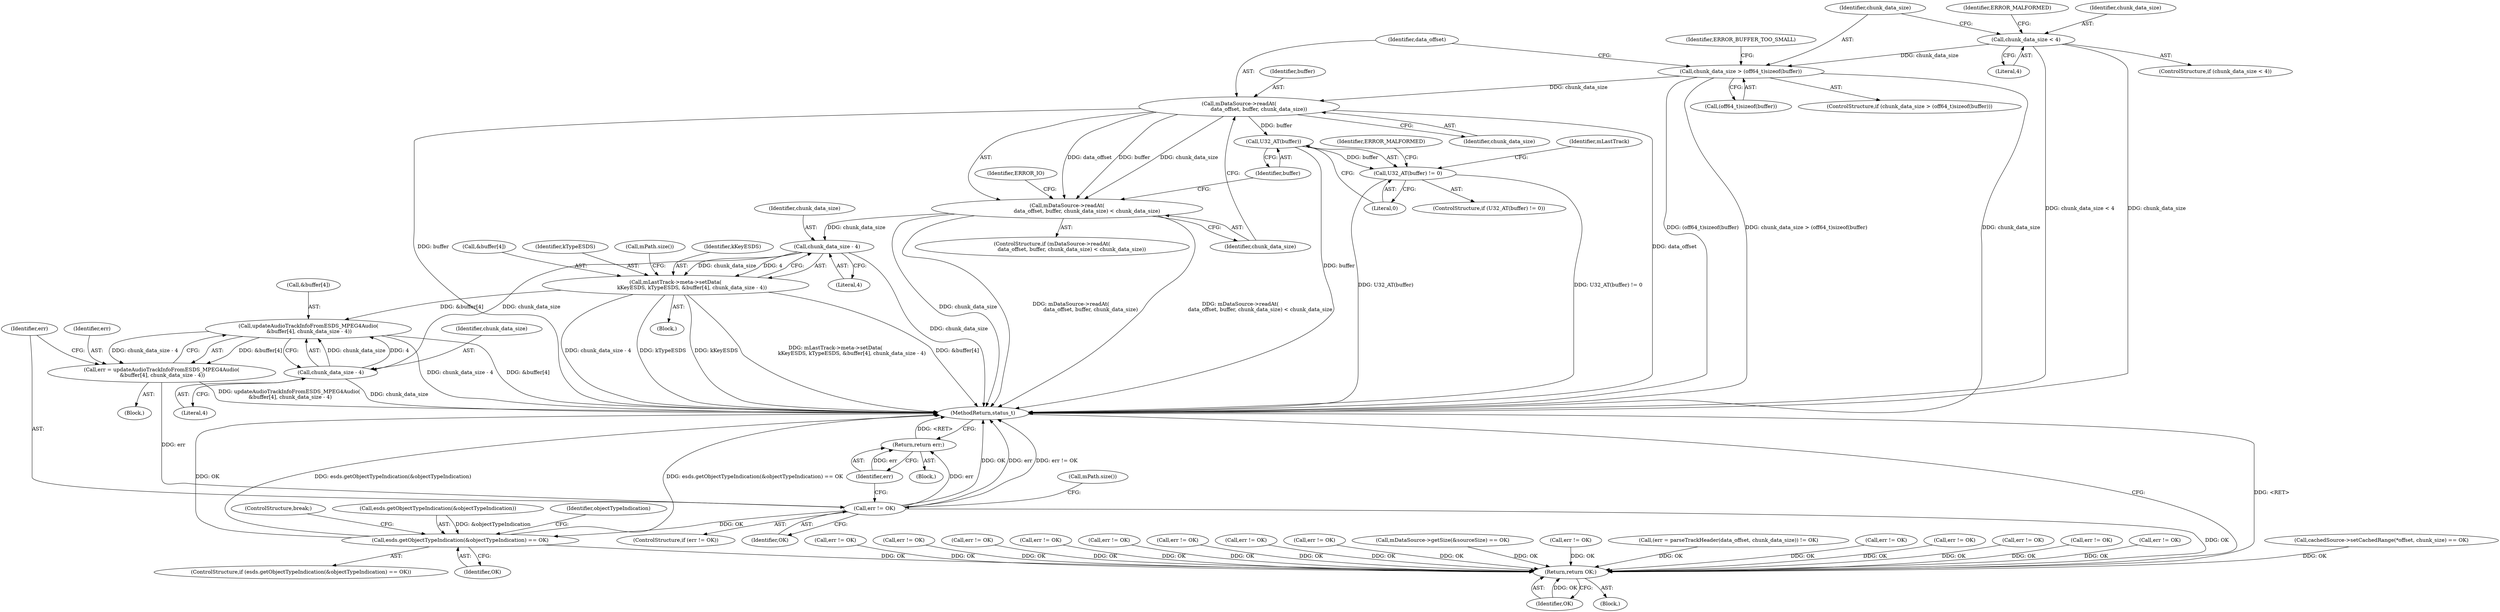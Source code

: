 digraph "0_Android_e7142a0703bc93f75e213e96ebc19000022afed9@API" {
"1002261" [label="(Call,mDataSource->readAt(\n                        data_offset, buffer, chunk_data_size))"];
"1002250" [label="(Call,chunk_data_size > (off64_t)sizeof(buffer))"];
"1002242" [label="(Call,chunk_data_size < 4)"];
"1002260" [label="(Call,mDataSource->readAt(\n                        data_offset, buffer, chunk_data_size) < chunk_data_size)"];
"1002290" [label="(Call,chunk_data_size - 4)"];
"1002283" [label="(Call,mLastTrack->meta->setData(\n                    kKeyESDS, kTypeESDS, &buffer[4], chunk_data_size - 4))"];
"1002313" [label="(Call,updateAudioTrackInfoFromESDS_MPEG4Audio(\n &buffer[4], chunk_data_size - 4))"];
"1002311" [label="(Call,err = updateAudioTrackInfoFromESDS_MPEG4Audio(\n &buffer[4], chunk_data_size - 4))"];
"1002322" [label="(Call,err != OK)"];
"1002326" [label="(Return,return err;)"];
"1002348" [label="(Call,esds.getObjectTypeIndication(&objectTypeIndication) == OK)"];
"1003273" [label="(Return,return OK;)"];
"1002318" [label="(Call,chunk_data_size - 4)"];
"1002271" [label="(Call,U32_AT(buffer))"];
"1002270" [label="(Call,U32_AT(buffer) != 0)"];
"1002348" [label="(Call,esds.getObjectTypeIndication(&objectTypeIndication) == OK)"];
"1000420" [label="(Call,cachedSource->setCachedRange(*offset, chunk_size) == OK)"];
"1003214" [label="(Call,err != OK)"];
"1002273" [label="(Literal,0)"];
"1001684" [label="(Call,err != OK)"];
"1002250" [label="(Call,chunk_data_size > (off64_t)sizeof(buffer))"];
"1002331" [label="(Call,mPath.size())"];
"1003273" [label="(Return,return OK;)"];
"1002269" [label="(ControlStructure,if (U32_AT(buffer) != 0))"];
"1002265" [label="(Identifier,chunk_data_size)"];
"1001940" [label="(Call,err != OK)"];
"1002284" [label="(Identifier,kKeyESDS)"];
"1002179" [label="(Call,err != OK)"];
"1002321" [label="(ControlStructure,if (err != OK))"];
"1002258" [label="(Identifier,ERROR_BUFFER_TOO_SMALL)"];
"1002276" [label="(Identifier,ERROR_MALFORMED)"];
"1002261" [label="(Call,mDataSource->readAt(\n                        data_offset, buffer, chunk_data_size))"];
"1002290" [label="(Call,chunk_data_size - 4)"];
"1002286" [label="(Call,&buffer[4])"];
"1000525" [label="(Call,err != OK)"];
"1002148" [label="(Call,err != OK)"];
"1002263" [label="(Identifier,buffer)"];
"1002325" [label="(Block,)"];
"1002241" [label="(ControlStructure,if (chunk_data_size < 4))"];
"1002366" [label="(ControlStructure,break;)"];
"1001895" [label="(Call,err != OK)"];
"1000597" [label="(Call,err != OK)"];
"1002285" [label="(Identifier,kTypeESDS)"];
"1002312" [label="(Identifier,err)"];
"1002270" [label="(Call,U32_AT(buffer) != 0)"];
"1002251" [label="(Identifier,chunk_data_size)"];
"1000193" [label="(Call,mDataSource->getSize(&sourceSize) == OK)"];
"1002259" [label="(ControlStructure,if (mDataSource->readAt(\n                        data_offset, buffer, chunk_data_size) < chunk_data_size))"];
"1002309" [label="(Block,)"];
"1001864" [label="(Call,err != OK)"];
"1002244" [label="(Literal,4)"];
"1002264" [label="(Identifier,chunk_data_size)"];
"1001032" [label="(Call,(err = parseTrackHeader(data_offset, chunk_data_size)) != OK)"];
"1002576" [label="(Call,err != OK)"];
"1002327" [label="(Identifier,err)"];
"1003274" [label="(Identifier,OK)"];
"1002318" [label="(Call,chunk_data_size - 4)"];
"1001543" [label="(Call,err != OK)"];
"1002611" [label="(Call,err != OK)"];
"1002311" [label="(Call,err = updateAudioTrackInfoFromESDS_MPEG4Audio(\n &buffer[4], chunk_data_size - 4))"];
"1002323" [label="(Identifier,err)"];
"1002252" [label="(Call,(off64_t)sizeof(buffer))"];
"1002326" [label="(Return,return err;)"];
"1002349" [label="(Call,esds.getObjectTypeIndication(&objectTypeIndication))"];
"1002249" [label="(ControlStructure,if (chunk_data_size > (off64_t)sizeof(buffer)))"];
"1002357" [label="(Identifier,objectTypeIndication)"];
"1002247" [label="(Identifier,ERROR_MALFORMED)"];
"1002262" [label="(Identifier,data_offset)"];
"1002324" [label="(Identifier,OK)"];
"1003275" [label="(MethodReturn,status_t)"];
"1002117" [label="(Call,err != OK)"];
"1002236" [label="(Block,)"];
"1002319" [label="(Identifier,chunk_data_size)"];
"1002279" [label="(Identifier,mLastTrack)"];
"1002313" [label="(Call,updateAudioTrackInfoFromESDS_MPEG4Audio(\n &buffer[4], chunk_data_size - 4))"];
"1002242" [label="(Call,chunk_data_size < 4)"];
"1002272" [label="(Identifier,buffer)"];
"1001824" [label="(Call,err != OK)"];
"1002347" [label="(ControlStructure,if (esds.getObjectTypeIndication(&objectTypeIndication) == OK))"];
"1002314" [label="(Call,&buffer[4])"];
"1002320" [label="(Literal,4)"];
"1002243" [label="(Identifier,chunk_data_size)"];
"1002271" [label="(Call,U32_AT(buffer))"];
"1002283" [label="(Call,mLastTrack->meta->setData(\n                    kKeyESDS, kTypeESDS, &buffer[4], chunk_data_size - 4))"];
"1002292" [label="(Literal,4)"];
"1002296" [label="(Call,mPath.size())"];
"1002260" [label="(Call,mDataSource->readAt(\n                        data_offset, buffer, chunk_data_size) < chunk_data_size)"];
"1002291" [label="(Identifier,chunk_data_size)"];
"1002322" [label="(Call,err != OK)"];
"1000106" [label="(Block,)"];
"1002352" [label="(Identifier,OK)"];
"1002268" [label="(Identifier,ERROR_IO)"];
"1002261" -> "1002260"  [label="AST: "];
"1002261" -> "1002264"  [label="CFG: "];
"1002262" -> "1002261"  [label="AST: "];
"1002263" -> "1002261"  [label="AST: "];
"1002264" -> "1002261"  [label="AST: "];
"1002265" -> "1002261"  [label="CFG: "];
"1002261" -> "1003275"  [label="DDG: data_offset"];
"1002261" -> "1003275"  [label="DDG: buffer"];
"1002261" -> "1002260"  [label="DDG: data_offset"];
"1002261" -> "1002260"  [label="DDG: buffer"];
"1002261" -> "1002260"  [label="DDG: chunk_data_size"];
"1002250" -> "1002261"  [label="DDG: chunk_data_size"];
"1002261" -> "1002271"  [label="DDG: buffer"];
"1002250" -> "1002249"  [label="AST: "];
"1002250" -> "1002252"  [label="CFG: "];
"1002251" -> "1002250"  [label="AST: "];
"1002252" -> "1002250"  [label="AST: "];
"1002258" -> "1002250"  [label="CFG: "];
"1002262" -> "1002250"  [label="CFG: "];
"1002250" -> "1003275"  [label="DDG: (off64_t)sizeof(buffer)"];
"1002250" -> "1003275"  [label="DDG: chunk_data_size > (off64_t)sizeof(buffer)"];
"1002250" -> "1003275"  [label="DDG: chunk_data_size"];
"1002242" -> "1002250"  [label="DDG: chunk_data_size"];
"1002242" -> "1002241"  [label="AST: "];
"1002242" -> "1002244"  [label="CFG: "];
"1002243" -> "1002242"  [label="AST: "];
"1002244" -> "1002242"  [label="AST: "];
"1002247" -> "1002242"  [label="CFG: "];
"1002251" -> "1002242"  [label="CFG: "];
"1002242" -> "1003275"  [label="DDG: chunk_data_size < 4"];
"1002242" -> "1003275"  [label="DDG: chunk_data_size"];
"1002260" -> "1002259"  [label="AST: "];
"1002260" -> "1002265"  [label="CFG: "];
"1002265" -> "1002260"  [label="AST: "];
"1002268" -> "1002260"  [label="CFG: "];
"1002272" -> "1002260"  [label="CFG: "];
"1002260" -> "1003275"  [label="DDG: mDataSource->readAt(\n                        data_offset, buffer, chunk_data_size) < chunk_data_size"];
"1002260" -> "1003275"  [label="DDG: chunk_data_size"];
"1002260" -> "1003275"  [label="DDG: mDataSource->readAt(\n                        data_offset, buffer, chunk_data_size)"];
"1002260" -> "1002290"  [label="DDG: chunk_data_size"];
"1002290" -> "1002283"  [label="AST: "];
"1002290" -> "1002292"  [label="CFG: "];
"1002291" -> "1002290"  [label="AST: "];
"1002292" -> "1002290"  [label="AST: "];
"1002283" -> "1002290"  [label="CFG: "];
"1002290" -> "1003275"  [label="DDG: chunk_data_size"];
"1002290" -> "1002283"  [label="DDG: chunk_data_size"];
"1002290" -> "1002283"  [label="DDG: 4"];
"1002290" -> "1002318"  [label="DDG: chunk_data_size"];
"1002283" -> "1002236"  [label="AST: "];
"1002284" -> "1002283"  [label="AST: "];
"1002285" -> "1002283"  [label="AST: "];
"1002286" -> "1002283"  [label="AST: "];
"1002296" -> "1002283"  [label="CFG: "];
"1002283" -> "1003275"  [label="DDG: chunk_data_size - 4"];
"1002283" -> "1003275"  [label="DDG: &buffer[4]"];
"1002283" -> "1003275"  [label="DDG: kTypeESDS"];
"1002283" -> "1003275"  [label="DDG: kKeyESDS"];
"1002283" -> "1003275"  [label="DDG: mLastTrack->meta->setData(\n                    kKeyESDS, kTypeESDS, &buffer[4], chunk_data_size - 4)"];
"1002283" -> "1002313"  [label="DDG: &buffer[4]"];
"1002313" -> "1002311"  [label="AST: "];
"1002313" -> "1002318"  [label="CFG: "];
"1002314" -> "1002313"  [label="AST: "];
"1002318" -> "1002313"  [label="AST: "];
"1002311" -> "1002313"  [label="CFG: "];
"1002313" -> "1003275"  [label="DDG: chunk_data_size - 4"];
"1002313" -> "1003275"  [label="DDG: &buffer[4]"];
"1002313" -> "1002311"  [label="DDG: &buffer[4]"];
"1002313" -> "1002311"  [label="DDG: chunk_data_size - 4"];
"1002318" -> "1002313"  [label="DDG: chunk_data_size"];
"1002318" -> "1002313"  [label="DDG: 4"];
"1002311" -> "1002309"  [label="AST: "];
"1002312" -> "1002311"  [label="AST: "];
"1002323" -> "1002311"  [label="CFG: "];
"1002311" -> "1003275"  [label="DDG: updateAudioTrackInfoFromESDS_MPEG4Audio(\n &buffer[4], chunk_data_size - 4)"];
"1002311" -> "1002322"  [label="DDG: err"];
"1002322" -> "1002321"  [label="AST: "];
"1002322" -> "1002324"  [label="CFG: "];
"1002323" -> "1002322"  [label="AST: "];
"1002324" -> "1002322"  [label="AST: "];
"1002327" -> "1002322"  [label="CFG: "];
"1002331" -> "1002322"  [label="CFG: "];
"1002322" -> "1003275"  [label="DDG: OK"];
"1002322" -> "1003275"  [label="DDG: err"];
"1002322" -> "1003275"  [label="DDG: err != OK"];
"1002322" -> "1002326"  [label="DDG: err"];
"1002322" -> "1002348"  [label="DDG: OK"];
"1002322" -> "1003273"  [label="DDG: OK"];
"1002326" -> "1002325"  [label="AST: "];
"1002326" -> "1002327"  [label="CFG: "];
"1002327" -> "1002326"  [label="AST: "];
"1003275" -> "1002326"  [label="CFG: "];
"1002326" -> "1003275"  [label="DDG: <RET>"];
"1002327" -> "1002326"  [label="DDG: err"];
"1002348" -> "1002347"  [label="AST: "];
"1002348" -> "1002352"  [label="CFG: "];
"1002349" -> "1002348"  [label="AST: "];
"1002352" -> "1002348"  [label="AST: "];
"1002357" -> "1002348"  [label="CFG: "];
"1002366" -> "1002348"  [label="CFG: "];
"1002348" -> "1003275"  [label="DDG: esds.getObjectTypeIndication(&objectTypeIndication) == OK"];
"1002348" -> "1003275"  [label="DDG: OK"];
"1002348" -> "1003275"  [label="DDG: esds.getObjectTypeIndication(&objectTypeIndication)"];
"1002349" -> "1002348"  [label="DDG: &objectTypeIndication"];
"1002348" -> "1003273"  [label="DDG: OK"];
"1003273" -> "1000106"  [label="AST: "];
"1003273" -> "1003274"  [label="CFG: "];
"1003274" -> "1003273"  [label="AST: "];
"1003275" -> "1003273"  [label="CFG: "];
"1003273" -> "1003275"  [label="DDG: <RET>"];
"1003274" -> "1003273"  [label="DDG: OK"];
"1001684" -> "1003273"  [label="DDG: OK"];
"1001543" -> "1003273"  [label="DDG: OK"];
"1001940" -> "1003273"  [label="DDG: OK"];
"1001895" -> "1003273"  [label="DDG: OK"];
"1000420" -> "1003273"  [label="DDG: OK"];
"1000597" -> "1003273"  [label="DDG: OK"];
"1002179" -> "1003273"  [label="DDG: OK"];
"1002117" -> "1003273"  [label="DDG: OK"];
"1003214" -> "1003273"  [label="DDG: OK"];
"1001032" -> "1003273"  [label="DDG: OK"];
"1000193" -> "1003273"  [label="DDG: OK"];
"1000525" -> "1003273"  [label="DDG: OK"];
"1002148" -> "1003273"  [label="DDG: OK"];
"1001864" -> "1003273"  [label="DDG: OK"];
"1001824" -> "1003273"  [label="DDG: OK"];
"1002576" -> "1003273"  [label="DDG: OK"];
"1002611" -> "1003273"  [label="DDG: OK"];
"1002318" -> "1002320"  [label="CFG: "];
"1002319" -> "1002318"  [label="AST: "];
"1002320" -> "1002318"  [label="AST: "];
"1002318" -> "1003275"  [label="DDG: chunk_data_size"];
"1002271" -> "1002270"  [label="AST: "];
"1002271" -> "1002272"  [label="CFG: "];
"1002272" -> "1002271"  [label="AST: "];
"1002273" -> "1002271"  [label="CFG: "];
"1002271" -> "1003275"  [label="DDG: buffer"];
"1002271" -> "1002270"  [label="DDG: buffer"];
"1002270" -> "1002269"  [label="AST: "];
"1002270" -> "1002273"  [label="CFG: "];
"1002273" -> "1002270"  [label="AST: "];
"1002276" -> "1002270"  [label="CFG: "];
"1002279" -> "1002270"  [label="CFG: "];
"1002270" -> "1003275"  [label="DDG: U32_AT(buffer) != 0"];
"1002270" -> "1003275"  [label="DDG: U32_AT(buffer)"];
}
